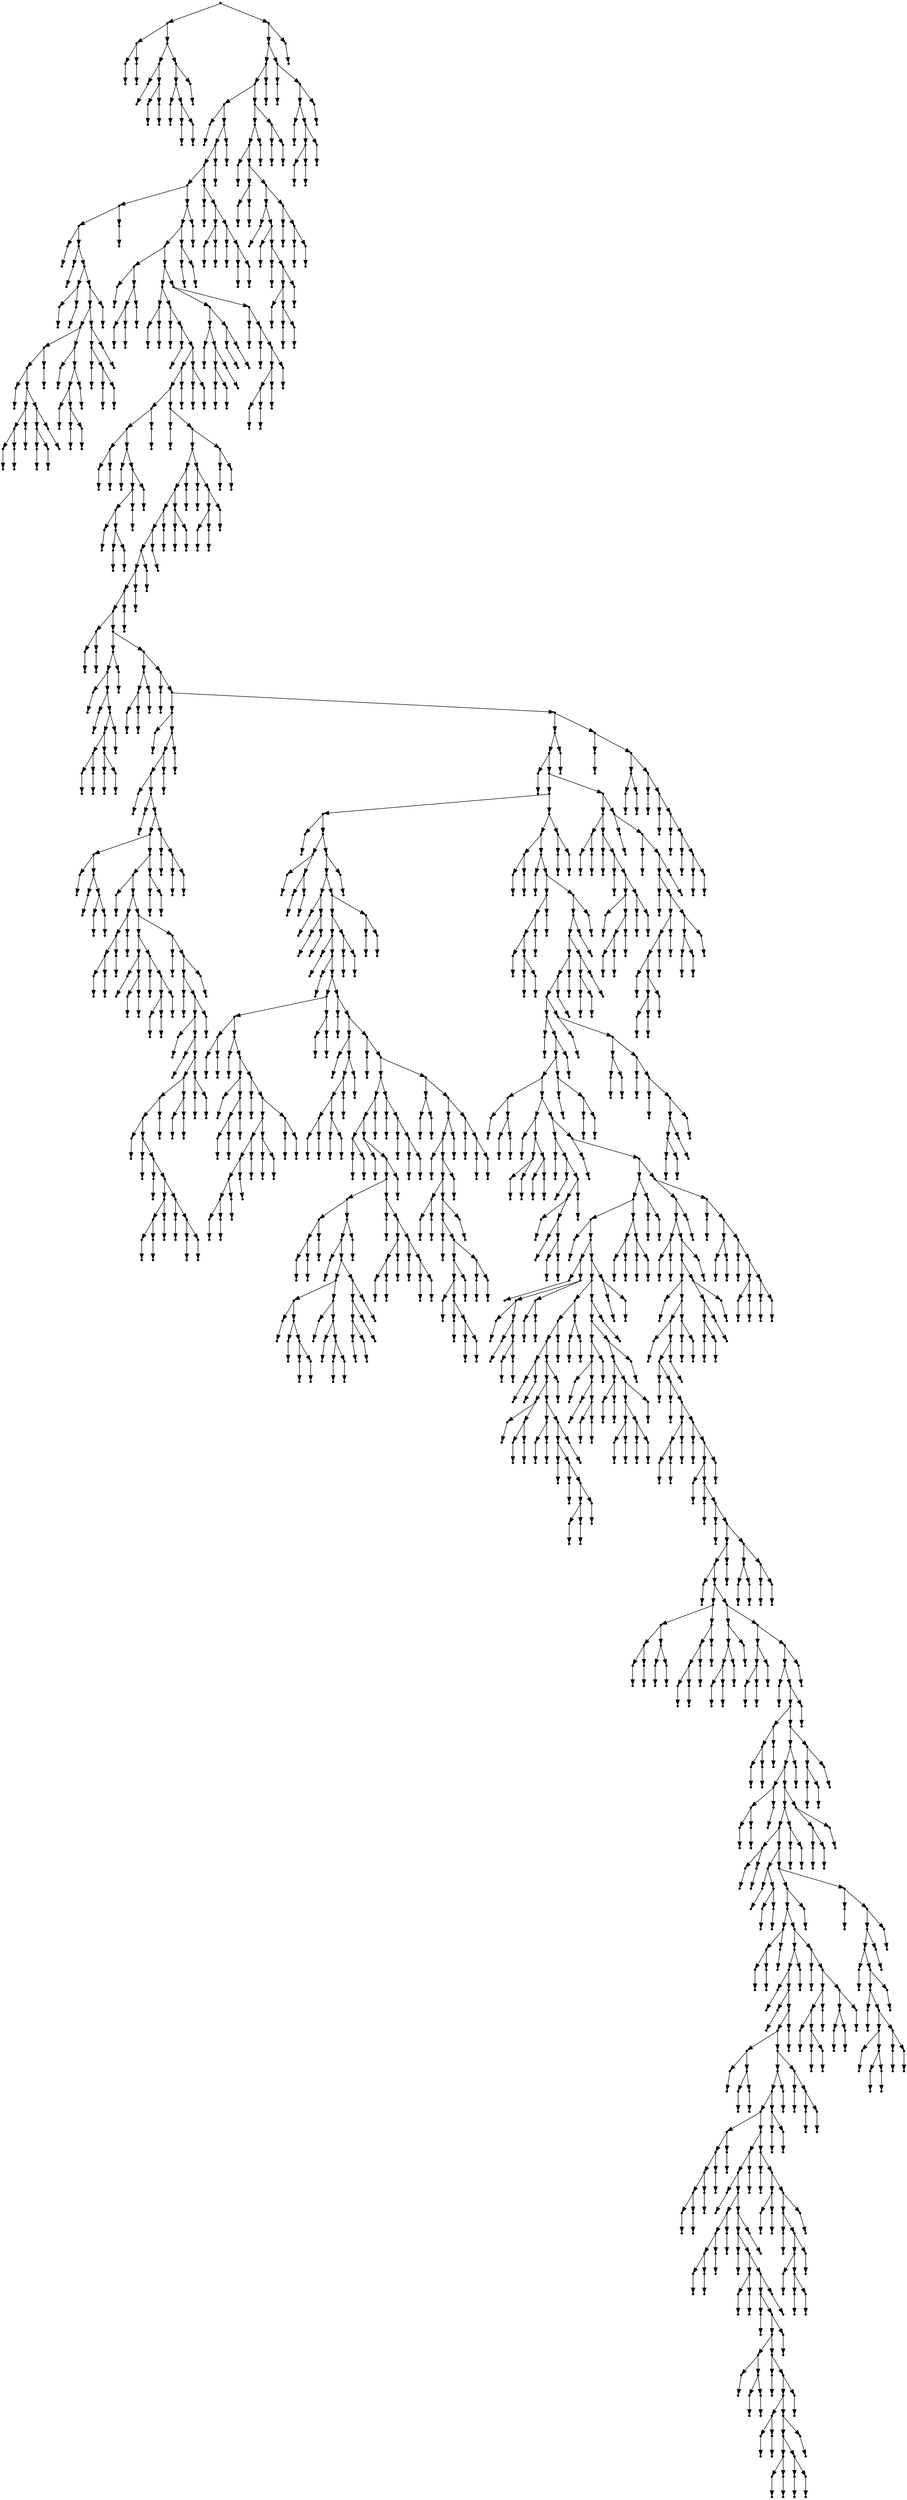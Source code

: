 digraph {
  1639 [shape=point];
  25 [shape=point];
  4 [shape=point];
  1 [shape=point];
  0 [shape=point];
  3 [shape=point];
  2 [shape=point];
  24 [shape=point];
  12 [shape=point];
  6 [shape=point];
  5 [shape=point];
  11 [shape=point];
  8 [shape=point];
  7 [shape=point];
  10 [shape=point];
  9 [shape=point];
  23 [shape=point];
  20 [shape=point];
  14 [shape=point];
  13 [shape=point];
  19 [shape=point];
  16 [shape=point];
  15 [shape=point];
  18 [shape=point];
  17 [shape=point];
  22 [shape=point];
  21 [shape=point];
  1638 [shape=point];
  1635 [shape=point];
  1617 [shape=point];
  1614 [shape=point];
  1566 [shape=point];
  27 [shape=point];
  26 [shape=point];
  1565 [shape=point];
  1562 [shape=point];
  1559 [shape=point];
  1541 [shape=point];
  95 [shape=point];
  92 [shape=point];
  29 [shape=point];
  28 [shape=point];
  91 [shape=point];
  31 [shape=point];
  30 [shape=point];
  90 [shape=point];
  36 [shape=point];
  33 [shape=point];
  32 [shape=point];
  35 [shape=point];
  34 [shape=point];
  89 [shape=point];
  86 [shape=point];
  74 [shape=point];
  59 [shape=point];
  56 [shape=point];
  38 [shape=point];
  37 [shape=point];
  55 [shape=point];
  46 [shape=point];
  43 [shape=point];
  40 [shape=point];
  39 [shape=point];
  42 [shape=point];
  41 [shape=point];
  45 [shape=point];
  44 [shape=point];
  54 [shape=point];
  51 [shape=point];
  48 [shape=point];
  47 [shape=point];
  50 [shape=point];
  49 [shape=point];
  53 [shape=point];
  52 [shape=point];
  58 [shape=point];
  57 [shape=point];
  73 [shape=point];
  61 [shape=point];
  60 [shape=point];
  72 [shape=point];
  69 [shape=point];
  63 [shape=point];
  62 [shape=point];
  68 [shape=point];
  65 [shape=point];
  64 [shape=point];
  67 [shape=point];
  66 [shape=point];
  71 [shape=point];
  70 [shape=point];
  85 [shape=point];
  82 [shape=point];
  76 [shape=point];
  75 [shape=point];
  81 [shape=point];
  78 [shape=point];
  77 [shape=point];
  80 [shape=point];
  79 [shape=point];
  84 [shape=point];
  83 [shape=point];
  88 [shape=point];
  87 [shape=point];
  94 [shape=point];
  93 [shape=point];
  1540 [shape=point];
  1537 [shape=point];
  1531 [shape=point];
  106 [shape=point];
  97 [shape=point];
  96 [shape=point];
  105 [shape=point];
  102 [shape=point];
  99 [shape=point];
  98 [shape=point];
  101 [shape=point];
  100 [shape=point];
  104 [shape=point];
  103 [shape=point];
  1530 [shape=point];
  1494 [shape=point];
  111 [shape=point];
  108 [shape=point];
  107 [shape=point];
  110 [shape=point];
  109 [shape=point];
  1493 [shape=point];
  113 [shape=point];
  112 [shape=point];
  1492 [shape=point];
  115 [shape=point];
  114 [shape=point];
  1491 [shape=point];
  1485 [shape=point];
  1482 [shape=point];
  141 [shape=point];
  138 [shape=point];
  120 [shape=point];
  117 [shape=point];
  116 [shape=point];
  119 [shape=point];
  118 [shape=point];
  137 [shape=point];
  122 [shape=point];
  121 [shape=point];
  136 [shape=point];
  133 [shape=point];
  130 [shape=point];
  124 [shape=point];
  123 [shape=point];
  129 [shape=point];
  126 [shape=point];
  125 [shape=point];
  128 [shape=point];
  127 [shape=point];
  132 [shape=point];
  131 [shape=point];
  135 [shape=point];
  134 [shape=point];
  140 [shape=point];
  139 [shape=point];
  1481 [shape=point];
  143 [shape=point];
  142 [shape=point];
  1480 [shape=point];
  1474 [shape=point];
  1462 [shape=point];
  1459 [shape=point];
  1453 [shape=point];
  1450 [shape=point];
  1447 [shape=point];
  1444 [shape=point];
  1441 [shape=point];
  1438 [shape=point];
  148 [shape=point];
  145 [shape=point];
  144 [shape=point];
  147 [shape=point];
  146 [shape=point];
  1437 [shape=point];
  171 [shape=point];
  168 [shape=point];
  150 [shape=point];
  149 [shape=point];
  167 [shape=point];
  152 [shape=point];
  151 [shape=point];
  166 [shape=point];
  163 [shape=point];
  157 [shape=point];
  154 [shape=point];
  153 [shape=point];
  156 [shape=point];
  155 [shape=point];
  162 [shape=point];
  159 [shape=point];
  158 [shape=point];
  161 [shape=point];
  160 [shape=point];
  165 [shape=point];
  164 [shape=point];
  170 [shape=point];
  169 [shape=point];
  1436 [shape=point];
  179 [shape=point];
  176 [shape=point];
  173 [shape=point];
  172 [shape=point];
  175 [shape=point];
  174 [shape=point];
  178 [shape=point];
  177 [shape=point];
  1435 [shape=point];
  181 [shape=point];
  180 [shape=point];
  1434 [shape=point];
  318 [shape=point];
  183 [shape=point];
  182 [shape=point];
  317 [shape=point];
  314 [shape=point];
  311 [shape=point];
  185 [shape=point];
  184 [shape=point];
  310 [shape=point];
  187 [shape=point];
  186 [shape=point];
  309 [shape=point];
  300 [shape=point];
  198 [shape=point];
  189 [shape=point];
  188 [shape=point];
  197 [shape=point];
  191 [shape=point];
  190 [shape=point];
  196 [shape=point];
  193 [shape=point];
  192 [shape=point];
  195 [shape=point];
  194 [shape=point];
  299 [shape=point];
  293 [shape=point];
  200 [shape=point];
  199 [shape=point];
  292 [shape=point];
  211 [shape=point];
  208 [shape=point];
  205 [shape=point];
  202 [shape=point];
  201 [shape=point];
  204 [shape=point];
  203 [shape=point];
  207 [shape=point];
  206 [shape=point];
  210 [shape=point];
  209 [shape=point];
  291 [shape=point];
  231 [shape=point];
  219 [shape=point];
  213 [shape=point];
  212 [shape=point];
  218 [shape=point];
  215 [shape=point];
  214 [shape=point];
  217 [shape=point];
  216 [shape=point];
  230 [shape=point];
  221 [shape=point];
  220 [shape=point];
  229 [shape=point];
  226 [shape=point];
  223 [shape=point];
  222 [shape=point];
  225 [shape=point];
  224 [shape=point];
  228 [shape=point];
  227 [shape=point];
  290 [shape=point];
  233 [shape=point];
  232 [shape=point];
  289 [shape=point];
  286 [shape=point];
  235 [shape=point];
  234 [shape=point];
  285 [shape=point];
  282 [shape=point];
  237 [shape=point];
  236 [shape=point];
  281 [shape=point];
  239 [shape=point];
  238 [shape=point];
  280 [shape=point];
  274 [shape=point];
  268 [shape=point];
  265 [shape=point];
  241 [shape=point];
  240 [shape=point];
  264 [shape=point];
  243 [shape=point];
  242 [shape=point];
  263 [shape=point];
  245 [shape=point];
  244 [shape=point];
  262 [shape=point];
  253 [shape=point];
  250 [shape=point];
  247 [shape=point];
  246 [shape=point];
  249 [shape=point];
  248 [shape=point];
  252 [shape=point];
  251 [shape=point];
  261 [shape=point];
  255 [shape=point];
  254 [shape=point];
  260 [shape=point];
  257 [shape=point];
  256 [shape=point];
  259 [shape=point];
  258 [shape=point];
  267 [shape=point];
  266 [shape=point];
  273 [shape=point];
  270 [shape=point];
  269 [shape=point];
  272 [shape=point];
  271 [shape=point];
  279 [shape=point];
  276 [shape=point];
  275 [shape=point];
  278 [shape=point];
  277 [shape=point];
  284 [shape=point];
  283 [shape=point];
  288 [shape=point];
  287 [shape=point];
  298 [shape=point];
  295 [shape=point];
  294 [shape=point];
  297 [shape=point];
  296 [shape=point];
  308 [shape=point];
  302 [shape=point];
  301 [shape=point];
  307 [shape=point];
  304 [shape=point];
  303 [shape=point];
  306 [shape=point];
  305 [shape=point];
  313 [shape=point];
  312 [shape=point];
  316 [shape=point];
  315 [shape=point];
  1433 [shape=point];
  1406 [shape=point];
  1403 [shape=point];
  320 [shape=point];
  319 [shape=point];
  1402 [shape=point];
  1333 [shape=point];
  601 [shape=point];
  322 [shape=point];
  321 [shape=point];
  600 [shape=point];
  330 [shape=point];
  324 [shape=point];
  323 [shape=point];
  329 [shape=point];
  326 [shape=point];
  325 [shape=point];
  328 [shape=point];
  327 [shape=point];
  599 [shape=point];
  596 [shape=point];
  338 [shape=point];
  332 [shape=point];
  331 [shape=point];
  337 [shape=point];
  334 [shape=point];
  333 [shape=point];
  336 [shape=point];
  335 [shape=point];
  595 [shape=point];
  589 [shape=point];
  583 [shape=point];
  340 [shape=point];
  339 [shape=point];
  582 [shape=point];
  342 [shape=point];
  341 [shape=point];
  581 [shape=point];
  398 [shape=point];
  392 [shape=point];
  347 [shape=point];
  344 [shape=point];
  343 [shape=point];
  346 [shape=point];
  345 [shape=point];
  391 [shape=point];
  349 [shape=point];
  348 [shape=point];
  390 [shape=point];
  360 [shape=point];
  351 [shape=point];
  350 [shape=point];
  359 [shape=point];
  356 [shape=point];
  353 [shape=point];
  352 [shape=point];
  355 [shape=point];
  354 [shape=point];
  358 [shape=point];
  357 [shape=point];
  389 [shape=point];
  362 [shape=point];
  361 [shape=point];
  388 [shape=point];
  382 [shape=point];
  376 [shape=point];
  373 [shape=point];
  370 [shape=point];
  367 [shape=point];
  364 [shape=point];
  363 [shape=point];
  366 [shape=point];
  365 [shape=point];
  369 [shape=point];
  368 [shape=point];
  372 [shape=point];
  371 [shape=point];
  375 [shape=point];
  374 [shape=point];
  381 [shape=point];
  378 [shape=point];
  377 [shape=point];
  380 [shape=point];
  379 [shape=point];
  387 [shape=point];
  384 [shape=point];
  383 [shape=point];
  386 [shape=point];
  385 [shape=point];
  397 [shape=point];
  394 [shape=point];
  393 [shape=point];
  396 [shape=point];
  395 [shape=point];
  580 [shape=point];
  400 [shape=point];
  399 [shape=point];
  579 [shape=point];
  420 [shape=point];
  402 [shape=point];
  401 [shape=point];
  419 [shape=point];
  416 [shape=point];
  413 [shape=point];
  407 [shape=point];
  404 [shape=point];
  403 [shape=point];
  406 [shape=point];
  405 [shape=point];
  412 [shape=point];
  409 [shape=point];
  408 [shape=point];
  411 [shape=point];
  410 [shape=point];
  415 [shape=point];
  414 [shape=point];
  418 [shape=point];
  417 [shape=point];
  578 [shape=point];
  422 [shape=point];
  421 [shape=point];
  577 [shape=point];
  520 [shape=point];
  508 [shape=point];
  505 [shape=point];
  427 [shape=point];
  424 [shape=point];
  423 [shape=point];
  426 [shape=point];
  425 [shape=point];
  504 [shape=point];
  429 [shape=point];
  428 [shape=point];
  503 [shape=point];
  500 [shape=point];
  479 [shape=point];
  437 [shape=point];
  434 [shape=point];
  431 [shape=point];
  430 [shape=point];
  433 [shape=point];
  432 [shape=point];
  436 [shape=point];
  435 [shape=point];
  478 [shape=point];
  475 [shape=point];
  439 [shape=point];
  438 [shape=point];
  474 [shape=point];
  462 [shape=point];
  450 [shape=point];
  441 [shape=point];
  440 [shape=point];
  449 [shape=point];
  443 [shape=point];
  442 [shape=point];
  448 [shape=point];
  445 [shape=point];
  444 [shape=point];
  447 [shape=point];
  446 [shape=point];
  461 [shape=point];
  452 [shape=point];
  451 [shape=point];
  460 [shape=point];
  454 [shape=point];
  453 [shape=point];
  459 [shape=point];
  456 [shape=point];
  455 [shape=point];
  458 [shape=point];
  457 [shape=point];
  473 [shape=point];
  470 [shape=point];
  467 [shape=point];
  464 [shape=point];
  463 [shape=point];
  466 [shape=point];
  465 [shape=point];
  469 [shape=point];
  468 [shape=point];
  472 [shape=point];
  471 [shape=point];
  477 [shape=point];
  476 [shape=point];
  499 [shape=point];
  481 [shape=point];
  480 [shape=point];
  498 [shape=point];
  489 [shape=point];
  486 [shape=point];
  483 [shape=point];
  482 [shape=point];
  485 [shape=point];
  484 [shape=point];
  488 [shape=point];
  487 [shape=point];
  497 [shape=point];
  491 [shape=point];
  490 [shape=point];
  496 [shape=point];
  493 [shape=point];
  492 [shape=point];
  495 [shape=point];
  494 [shape=point];
  502 [shape=point];
  501 [shape=point];
  507 [shape=point];
  506 [shape=point];
  519 [shape=point];
  510 [shape=point];
  509 [shape=point];
  518 [shape=point];
  512 [shape=point];
  511 [shape=point];
  517 [shape=point];
  514 [shape=point];
  513 [shape=point];
  516 [shape=point];
  515 [shape=point];
  576 [shape=point];
  525 [shape=point];
  522 [shape=point];
  521 [shape=point];
  524 [shape=point];
  523 [shape=point];
  575 [shape=point];
  566 [shape=point];
  563 [shape=point];
  527 [shape=point];
  526 [shape=point];
  562 [shape=point];
  559 [shape=point];
  532 [shape=point];
  529 [shape=point];
  528 [shape=point];
  531 [shape=point];
  530 [shape=point];
  558 [shape=point];
  555 [shape=point];
  534 [shape=point];
  533 [shape=point];
  554 [shape=point];
  548 [shape=point];
  545 [shape=point];
  536 [shape=point];
  535 [shape=point];
  544 [shape=point];
  538 [shape=point];
  537 [shape=point];
  543 [shape=point];
  540 [shape=point];
  539 [shape=point];
  542 [shape=point];
  541 [shape=point];
  547 [shape=point];
  546 [shape=point];
  553 [shape=point];
  550 [shape=point];
  549 [shape=point];
  552 [shape=point];
  551 [shape=point];
  557 [shape=point];
  556 [shape=point];
  561 [shape=point];
  560 [shape=point];
  565 [shape=point];
  564 [shape=point];
  574 [shape=point];
  568 [shape=point];
  567 [shape=point];
  573 [shape=point];
  570 [shape=point];
  569 [shape=point];
  572 [shape=point];
  571 [shape=point];
  588 [shape=point];
  585 [shape=point];
  584 [shape=point];
  587 [shape=point];
  586 [shape=point];
  594 [shape=point];
  591 [shape=point];
  590 [shape=point];
  593 [shape=point];
  592 [shape=point];
  598 [shape=point];
  597 [shape=point];
  1332 [shape=point];
  1326 [shape=point];
  606 [shape=point];
  603 [shape=point];
  602 [shape=point];
  605 [shape=point];
  604 [shape=point];
  1325 [shape=point];
  608 [shape=point];
  607 [shape=point];
  1324 [shape=point];
  622 [shape=point];
  619 [shape=point];
  616 [shape=point];
  610 [shape=point];
  609 [shape=point];
  615 [shape=point];
  612 [shape=point];
  611 [shape=point];
  614 [shape=point];
  613 [shape=point];
  618 [shape=point];
  617 [shape=point];
  621 [shape=point];
  620 [shape=point];
  1323 [shape=point];
  1320 [shape=point];
  1317 [shape=point];
  1308 [shape=point];
  1305 [shape=point];
  1302 [shape=point];
  1275 [shape=point];
  624 [shape=point];
  623 [shape=point];
  1274 [shape=point];
  1271 [shape=point];
  1262 [shape=point];
  632 [shape=point];
  626 [shape=point];
  625 [shape=point];
  631 [shape=point];
  628 [shape=point];
  627 [shape=point];
  630 [shape=point];
  629 [shape=point];
  1261 [shape=point];
  646 [shape=point];
  634 [shape=point];
  633 [shape=point];
  645 [shape=point];
  639 [shape=point];
  636 [shape=point];
  635 [shape=point];
  638 [shape=point];
  637 [shape=point];
  644 [shape=point];
  641 [shape=point];
  640 [shape=point];
  643 [shape=point];
  642 [shape=point];
  1260 [shape=point];
  666 [shape=point];
  648 [shape=point];
  647 [shape=point];
  665 [shape=point];
  650 [shape=point];
  649 [shape=point];
  664 [shape=point];
  661 [shape=point];
  652 [shape=point];
  651 [shape=point];
  660 [shape=point];
  654 [shape=point];
  653 [shape=point];
  659 [shape=point];
  656 [shape=point];
  655 [shape=point];
  658 [shape=point];
  657 [shape=point];
  663 [shape=point];
  662 [shape=point];
  1259 [shape=point];
  668 [shape=point];
  667 [shape=point];
  1258 [shape=point];
  808 [shape=point];
  802 [shape=point];
  790 [shape=point];
  670 [shape=point];
  669 [shape=point];
  789 [shape=point];
  690 [shape=point];
  672 [shape=point];
  671 [shape=point];
  689 [shape=point];
  683 [shape=point];
  674 [shape=point];
  673 [shape=point];
  682 [shape=point];
  676 [shape=point];
  675 [shape=point];
  681 [shape=point];
  678 [shape=point];
  677 [shape=point];
  680 [shape=point];
  679 [shape=point];
  688 [shape=point];
  685 [shape=point];
  684 [shape=point];
  687 [shape=point];
  686 [shape=point];
  788 [shape=point];
  782 [shape=point];
  740 [shape=point];
  734 [shape=point];
  731 [shape=point];
  695 [shape=point];
  692 [shape=point];
  691 [shape=point];
  694 [shape=point];
  693 [shape=point];
  730 [shape=point];
  727 [shape=point];
  703 [shape=point];
  697 [shape=point];
  696 [shape=point];
  702 [shape=point];
  699 [shape=point];
  698 [shape=point];
  701 [shape=point];
  700 [shape=point];
  726 [shape=point];
  708 [shape=point];
  705 [shape=point];
  704 [shape=point];
  707 [shape=point];
  706 [shape=point];
  725 [shape=point];
  722 [shape=point];
  710 [shape=point];
  709 [shape=point];
  721 [shape=point];
  712 [shape=point];
  711 [shape=point];
  720 [shape=point];
  717 [shape=point];
  714 [shape=point];
  713 [shape=point];
  716 [shape=point];
  715 [shape=point];
  719 [shape=point];
  718 [shape=point];
  724 [shape=point];
  723 [shape=point];
  729 [shape=point];
  728 [shape=point];
  733 [shape=point];
  732 [shape=point];
  739 [shape=point];
  736 [shape=point];
  735 [shape=point];
  738 [shape=point];
  737 [shape=point];
  781 [shape=point];
  778 [shape=point];
  754 [shape=point];
  751 [shape=point];
  742 [shape=point];
  741 [shape=point];
  750 [shape=point];
  744 [shape=point];
  743 [shape=point];
  749 [shape=point];
  746 [shape=point];
  745 [shape=point];
  748 [shape=point];
  747 [shape=point];
  753 [shape=point];
  752 [shape=point];
  777 [shape=point];
  774 [shape=point];
  759 [shape=point];
  756 [shape=point];
  755 [shape=point];
  758 [shape=point];
  757 [shape=point];
  773 [shape=point];
  770 [shape=point];
  764 [shape=point];
  761 [shape=point];
  760 [shape=point];
  763 [shape=point];
  762 [shape=point];
  769 [shape=point];
  766 [shape=point];
  765 [shape=point];
  768 [shape=point];
  767 [shape=point];
  772 [shape=point];
  771 [shape=point];
  776 [shape=point];
  775 [shape=point];
  780 [shape=point];
  779 [shape=point];
  787 [shape=point];
  784 [shape=point];
  783 [shape=point];
  786 [shape=point];
  785 [shape=point];
  801 [shape=point];
  795 [shape=point];
  792 [shape=point];
  791 [shape=point];
  794 [shape=point];
  793 [shape=point];
  800 [shape=point];
  797 [shape=point];
  796 [shape=point];
  799 [shape=point];
  798 [shape=point];
  807 [shape=point];
  804 [shape=point];
  803 [shape=point];
  806 [shape=point];
  805 [shape=point];
  1257 [shape=point];
  1233 [shape=point];
  1230 [shape=point];
  813 [shape=point];
  810 [shape=point];
  809 [shape=point];
  812 [shape=point];
  811 [shape=point];
  1229 [shape=point];
  1226 [shape=point];
  1214 [shape=point];
  815 [shape=point];
  814 [shape=point];
  1213 [shape=point];
  1207 [shape=point];
  817 [shape=point];
  816 [shape=point];
  1206 [shape=point];
  1203 [shape=point];
  819 [shape=point];
  818 [shape=point];
  1202 [shape=point];
  821 [shape=point];
  820 [shape=point];
  1201 [shape=point];
  829 [shape=point];
  826 [shape=point];
  823 [shape=point];
  822 [shape=point];
  825 [shape=point];
  824 [shape=point];
  828 [shape=point];
  827 [shape=point];
  1200 [shape=point];
  831 [shape=point];
  830 [shape=point];
  1199 [shape=point];
  1196 [shape=point];
  833 [shape=point];
  832 [shape=point];
  1195 [shape=point];
  835 [shape=point];
  834 [shape=point];
  1194 [shape=point];
  837 [shape=point];
  836 [shape=point];
  1193 [shape=point];
  1181 [shape=point];
  1178 [shape=point];
  839 [shape=point];
  838 [shape=point];
  1177 [shape=point];
  862 [shape=point];
  850 [shape=point];
  844 [shape=point];
  841 [shape=point];
  840 [shape=point];
  843 [shape=point];
  842 [shape=point];
  849 [shape=point];
  846 [shape=point];
  845 [shape=point];
  848 [shape=point];
  847 [shape=point];
  861 [shape=point];
  858 [shape=point];
  855 [shape=point];
  852 [shape=point];
  851 [shape=point];
  854 [shape=point];
  853 [shape=point];
  857 [shape=point];
  856 [shape=point];
  860 [shape=point];
  859 [shape=point];
  1176 [shape=point];
  873 [shape=point];
  870 [shape=point];
  867 [shape=point];
  864 [shape=point];
  863 [shape=point];
  866 [shape=point];
  865 [shape=point];
  869 [shape=point];
  868 [shape=point];
  872 [shape=point];
  871 [shape=point];
  1175 [shape=point];
  881 [shape=point];
  878 [shape=point];
  875 [shape=point];
  874 [shape=point];
  877 [shape=point];
  876 [shape=point];
  880 [shape=point];
  879 [shape=point];
  1174 [shape=point];
  1171 [shape=point];
  883 [shape=point];
  882 [shape=point];
  1170 [shape=point];
  1167 [shape=point];
  891 [shape=point];
  888 [shape=point];
  885 [shape=point];
  884 [shape=point];
  887 [shape=point];
  886 [shape=point];
  890 [shape=point];
  889 [shape=point];
  1166 [shape=point];
  1157 [shape=point];
  1154 [shape=point];
  899 [shape=point];
  896 [shape=point];
  893 [shape=point];
  892 [shape=point];
  895 [shape=point];
  894 [shape=point];
  898 [shape=point];
  897 [shape=point];
  1153 [shape=point];
  1144 [shape=point];
  1138 [shape=point];
  904 [shape=point];
  901 [shape=point];
  900 [shape=point];
  903 [shape=point];
  902 [shape=point];
  1137 [shape=point];
  912 [shape=point];
  906 [shape=point];
  905 [shape=point];
  911 [shape=point];
  908 [shape=point];
  907 [shape=point];
  910 [shape=point];
  909 [shape=point];
  1136 [shape=point];
  1103 [shape=point];
  1100 [shape=point];
  920 [shape=point];
  917 [shape=point];
  914 [shape=point];
  913 [shape=point];
  916 [shape=point];
  915 [shape=point];
  919 [shape=point];
  918 [shape=point];
  1099 [shape=point];
  1075 [shape=point];
  1072 [shape=point];
  922 [shape=point];
  921 [shape=point];
  1071 [shape=point];
  924 [shape=point];
  923 [shape=point];
  1070 [shape=point];
  1067 [shape=point];
  932 [shape=point];
  926 [shape=point];
  925 [shape=point];
  931 [shape=point];
  928 [shape=point];
  927 [shape=point];
  930 [shape=point];
  929 [shape=point];
  1066 [shape=point];
  1057 [shape=point];
  1054 [shape=point];
  1048 [shape=point];
  946 [shape=point];
  943 [shape=point];
  940 [shape=point];
  937 [shape=point];
  934 [shape=point];
  933 [shape=point];
  936 [shape=point];
  935 [shape=point];
  939 [shape=point];
  938 [shape=point];
  942 [shape=point];
  941 [shape=point];
  945 [shape=point];
  944 [shape=point];
  1047 [shape=point];
  1020 [shape=point];
  1017 [shape=point];
  948 [shape=point];
  947 [shape=point];
  1016 [shape=point];
  959 [shape=point];
  956 [shape=point];
  953 [shape=point];
  950 [shape=point];
  949 [shape=point];
  952 [shape=point];
  951 [shape=point];
  955 [shape=point];
  954 [shape=point];
  958 [shape=point];
  957 [shape=point];
  1015 [shape=point];
  1012 [shape=point];
  961 [shape=point];
  960 [shape=point];
  1011 [shape=point];
  966 [shape=point];
  963 [shape=point];
  962 [shape=point];
  965 [shape=point];
  964 [shape=point];
  1010 [shape=point];
  1007 [shape=point];
  968 [shape=point];
  967 [shape=point];
  1006 [shape=point];
  1003 [shape=point];
  976 [shape=point];
  970 [shape=point];
  969 [shape=point];
  975 [shape=point];
  972 [shape=point];
  971 [shape=point];
  974 [shape=point];
  973 [shape=point];
  1002 [shape=point];
  978 [shape=point];
  977 [shape=point];
  1001 [shape=point];
  998 [shape=point];
  983 [shape=point];
  980 [shape=point];
  979 [shape=point];
  982 [shape=point];
  981 [shape=point];
  997 [shape=point];
  994 [shape=point];
  988 [shape=point];
  985 [shape=point];
  984 [shape=point];
  987 [shape=point];
  986 [shape=point];
  993 [shape=point];
  990 [shape=point];
  989 [shape=point];
  992 [shape=point];
  991 [shape=point];
  996 [shape=point];
  995 [shape=point];
  1000 [shape=point];
  999 [shape=point];
  1005 [shape=point];
  1004 [shape=point];
  1009 [shape=point];
  1008 [shape=point];
  1014 [shape=point];
  1013 [shape=point];
  1019 [shape=point];
  1018 [shape=point];
  1046 [shape=point];
  1022 [shape=point];
  1021 [shape=point];
  1045 [shape=point];
  1027 [shape=point];
  1024 [shape=point];
  1023 [shape=point];
  1026 [shape=point];
  1025 [shape=point];
  1044 [shape=point];
  1041 [shape=point];
  1029 [shape=point];
  1028 [shape=point];
  1040 [shape=point];
  1037 [shape=point];
  1031 [shape=point];
  1030 [shape=point];
  1036 [shape=point];
  1033 [shape=point];
  1032 [shape=point];
  1035 [shape=point];
  1034 [shape=point];
  1039 [shape=point];
  1038 [shape=point];
  1043 [shape=point];
  1042 [shape=point];
  1053 [shape=point];
  1050 [shape=point];
  1049 [shape=point];
  1052 [shape=point];
  1051 [shape=point];
  1056 [shape=point];
  1055 [shape=point];
  1065 [shape=point];
  1059 [shape=point];
  1058 [shape=point];
  1064 [shape=point];
  1061 [shape=point];
  1060 [shape=point];
  1063 [shape=point];
  1062 [shape=point];
  1069 [shape=point];
  1068 [shape=point];
  1074 [shape=point];
  1073 [shape=point];
  1098 [shape=point];
  1077 [shape=point];
  1076 [shape=point];
  1097 [shape=point];
  1088 [shape=point];
  1085 [shape=point];
  1079 [shape=point];
  1078 [shape=point];
  1084 [shape=point];
  1081 [shape=point];
  1080 [shape=point];
  1083 [shape=point];
  1082 [shape=point];
  1087 [shape=point];
  1086 [shape=point];
  1096 [shape=point];
  1093 [shape=point];
  1090 [shape=point];
  1089 [shape=point];
  1092 [shape=point];
  1091 [shape=point];
  1095 [shape=point];
  1094 [shape=point];
  1102 [shape=point];
  1101 [shape=point];
  1135 [shape=point];
  1105 [shape=point];
  1104 [shape=point];
  1134 [shape=point];
  1131 [shape=point];
  1128 [shape=point];
  1107 [shape=point];
  1106 [shape=point];
  1127 [shape=point];
  1124 [shape=point];
  1109 [shape=point];
  1108 [shape=point];
  1123 [shape=point];
  1117 [shape=point];
  1111 [shape=point];
  1110 [shape=point];
  1116 [shape=point];
  1113 [shape=point];
  1112 [shape=point];
  1115 [shape=point];
  1114 [shape=point];
  1122 [shape=point];
  1119 [shape=point];
  1118 [shape=point];
  1121 [shape=point];
  1120 [shape=point];
  1126 [shape=point];
  1125 [shape=point];
  1130 [shape=point];
  1129 [shape=point];
  1133 [shape=point];
  1132 [shape=point];
  1143 [shape=point];
  1140 [shape=point];
  1139 [shape=point];
  1142 [shape=point];
  1141 [shape=point];
  1152 [shape=point];
  1149 [shape=point];
  1146 [shape=point];
  1145 [shape=point];
  1148 [shape=point];
  1147 [shape=point];
  1151 [shape=point];
  1150 [shape=point];
  1156 [shape=point];
  1155 [shape=point];
  1165 [shape=point];
  1162 [shape=point];
  1159 [shape=point];
  1158 [shape=point];
  1161 [shape=point];
  1160 [shape=point];
  1164 [shape=point];
  1163 [shape=point];
  1169 [shape=point];
  1168 [shape=point];
  1173 [shape=point];
  1172 [shape=point];
  1180 [shape=point];
  1179 [shape=point];
  1192 [shape=point];
  1186 [shape=point];
  1183 [shape=point];
  1182 [shape=point];
  1185 [shape=point];
  1184 [shape=point];
  1191 [shape=point];
  1188 [shape=point];
  1187 [shape=point];
  1190 [shape=point];
  1189 [shape=point];
  1198 [shape=point];
  1197 [shape=point];
  1205 [shape=point];
  1204 [shape=point];
  1212 [shape=point];
  1209 [shape=point];
  1208 [shape=point];
  1211 [shape=point];
  1210 [shape=point];
  1225 [shape=point];
  1222 [shape=point];
  1219 [shape=point];
  1216 [shape=point];
  1215 [shape=point];
  1218 [shape=point];
  1217 [shape=point];
  1221 [shape=point];
  1220 [shape=point];
  1224 [shape=point];
  1223 [shape=point];
  1228 [shape=point];
  1227 [shape=point];
  1232 [shape=point];
  1231 [shape=point];
  1256 [shape=point];
  1235 [shape=point];
  1234 [shape=point];
  1255 [shape=point];
  1240 [shape=point];
  1237 [shape=point];
  1236 [shape=point];
  1239 [shape=point];
  1238 [shape=point];
  1254 [shape=point];
  1242 [shape=point];
  1241 [shape=point];
  1253 [shape=point];
  1247 [shape=point];
  1244 [shape=point];
  1243 [shape=point];
  1246 [shape=point];
  1245 [shape=point];
  1252 [shape=point];
  1249 [shape=point];
  1248 [shape=point];
  1251 [shape=point];
  1250 [shape=point];
  1270 [shape=point];
  1264 [shape=point];
  1263 [shape=point];
  1269 [shape=point];
  1266 [shape=point];
  1265 [shape=point];
  1268 [shape=point];
  1267 [shape=point];
  1273 [shape=point];
  1272 [shape=point];
  1301 [shape=point];
  1277 [shape=point];
  1276 [shape=point];
  1300 [shape=point];
  1282 [shape=point];
  1279 [shape=point];
  1278 [shape=point];
  1281 [shape=point];
  1280 [shape=point];
  1299 [shape=point];
  1284 [shape=point];
  1283 [shape=point];
  1298 [shape=point];
  1286 [shape=point];
  1285 [shape=point];
  1297 [shape=point];
  1294 [shape=point];
  1291 [shape=point];
  1288 [shape=point];
  1287 [shape=point];
  1290 [shape=point];
  1289 [shape=point];
  1293 [shape=point];
  1292 [shape=point];
  1296 [shape=point];
  1295 [shape=point];
  1304 [shape=point];
  1303 [shape=point];
  1307 [shape=point];
  1306 [shape=point];
  1316 [shape=point];
  1313 [shape=point];
  1310 [shape=point];
  1309 [shape=point];
  1312 [shape=point];
  1311 [shape=point];
  1315 [shape=point];
  1314 [shape=point];
  1319 [shape=point];
  1318 [shape=point];
  1322 [shape=point];
  1321 [shape=point];
  1331 [shape=point];
  1328 [shape=point];
  1327 [shape=point];
  1330 [shape=point];
  1329 [shape=point];
  1401 [shape=point];
  1362 [shape=point];
  1338 [shape=point];
  1335 [shape=point];
  1334 [shape=point];
  1337 [shape=point];
  1336 [shape=point];
  1361 [shape=point];
  1340 [shape=point];
  1339 [shape=point];
  1360 [shape=point];
  1342 [shape=point];
  1341 [shape=point];
  1359 [shape=point];
  1353 [shape=point];
  1344 [shape=point];
  1343 [shape=point];
  1352 [shape=point];
  1349 [shape=point];
  1346 [shape=point];
  1345 [shape=point];
  1348 [shape=point];
  1347 [shape=point];
  1351 [shape=point];
  1350 [shape=point];
  1358 [shape=point];
  1355 [shape=point];
  1354 [shape=point];
  1357 [shape=point];
  1356 [shape=point];
  1400 [shape=point];
  1364 [shape=point];
  1363 [shape=point];
  1399 [shape=point];
  1366 [shape=point];
  1365 [shape=point];
  1398 [shape=point];
  1395 [shape=point];
  1368 [shape=point];
  1367 [shape=point];
  1394 [shape=point];
  1385 [shape=point];
  1382 [shape=point];
  1379 [shape=point];
  1370 [shape=point];
  1369 [shape=point];
  1378 [shape=point];
  1375 [shape=point];
  1372 [shape=point];
  1371 [shape=point];
  1374 [shape=point];
  1373 [shape=point];
  1377 [shape=point];
  1376 [shape=point];
  1381 [shape=point];
  1380 [shape=point];
  1384 [shape=point];
  1383 [shape=point];
  1393 [shape=point];
  1390 [shape=point];
  1387 [shape=point];
  1386 [shape=point];
  1389 [shape=point];
  1388 [shape=point];
  1392 [shape=point];
  1391 [shape=point];
  1397 [shape=point];
  1396 [shape=point];
  1405 [shape=point];
  1404 [shape=point];
  1432 [shape=point];
  1408 [shape=point];
  1407 [shape=point];
  1431 [shape=point];
  1413 [shape=point];
  1410 [shape=point];
  1409 [shape=point];
  1412 [shape=point];
  1411 [shape=point];
  1430 [shape=point];
  1415 [shape=point];
  1414 [shape=point];
  1429 [shape=point];
  1417 [shape=point];
  1416 [shape=point];
  1428 [shape=point];
  1419 [shape=point];
  1418 [shape=point];
  1427 [shape=point];
  1421 [shape=point];
  1420 [shape=point];
  1426 [shape=point];
  1423 [shape=point];
  1422 [shape=point];
  1425 [shape=point];
  1424 [shape=point];
  1440 [shape=point];
  1439 [shape=point];
  1443 [shape=point];
  1442 [shape=point];
  1446 [shape=point];
  1445 [shape=point];
  1449 [shape=point];
  1448 [shape=point];
  1452 [shape=point];
  1451 [shape=point];
  1458 [shape=point];
  1455 [shape=point];
  1454 [shape=point];
  1457 [shape=point];
  1456 [shape=point];
  1461 [shape=point];
  1460 [shape=point];
  1473 [shape=point];
  1464 [shape=point];
  1463 [shape=point];
  1472 [shape=point];
  1469 [shape=point];
  1466 [shape=point];
  1465 [shape=point];
  1468 [shape=point];
  1467 [shape=point];
  1471 [shape=point];
  1470 [shape=point];
  1479 [shape=point];
  1476 [shape=point];
  1475 [shape=point];
  1478 [shape=point];
  1477 [shape=point];
  1484 [shape=point];
  1483 [shape=point];
  1490 [shape=point];
  1487 [shape=point];
  1486 [shape=point];
  1489 [shape=point];
  1488 [shape=point];
  1529 [shape=point];
  1511 [shape=point];
  1505 [shape=point];
  1496 [shape=point];
  1495 [shape=point];
  1504 [shape=point];
  1501 [shape=point];
  1498 [shape=point];
  1497 [shape=point];
  1500 [shape=point];
  1499 [shape=point];
  1503 [shape=point];
  1502 [shape=point];
  1510 [shape=point];
  1507 [shape=point];
  1506 [shape=point];
  1509 [shape=point];
  1508 [shape=point];
  1528 [shape=point];
  1513 [shape=point];
  1512 [shape=point];
  1527 [shape=point];
  1515 [shape=point];
  1514 [shape=point];
  1526 [shape=point];
  1523 [shape=point];
  1520 [shape=point];
  1517 [shape=point];
  1516 [shape=point];
  1519 [shape=point];
  1518 [shape=point];
  1522 [shape=point];
  1521 [shape=point];
  1525 [shape=point];
  1524 [shape=point];
  1536 [shape=point];
  1533 [shape=point];
  1532 [shape=point];
  1535 [shape=point];
  1534 [shape=point];
  1539 [shape=point];
  1538 [shape=point];
  1558 [shape=point];
  1543 [shape=point];
  1542 [shape=point];
  1557 [shape=point];
  1548 [shape=point];
  1545 [shape=point];
  1544 [shape=point];
  1547 [shape=point];
  1546 [shape=point];
  1556 [shape=point];
  1550 [shape=point];
  1549 [shape=point];
  1555 [shape=point];
  1552 [shape=point];
  1551 [shape=point];
  1554 [shape=point];
  1553 [shape=point];
  1561 [shape=point];
  1560 [shape=point];
  1564 [shape=point];
  1563 [shape=point];
  1613 [shape=point];
  1607 [shape=point];
  1604 [shape=point];
  1568 [shape=point];
  1567 [shape=point];
  1603 [shape=point];
  1573 [shape=point];
  1570 [shape=point];
  1569 [shape=point];
  1572 [shape=point];
  1571 [shape=point];
  1602 [shape=point];
  1593 [shape=point];
  1575 [shape=point];
  1574 [shape=point];
  1592 [shape=point];
  1577 [shape=point];
  1576 [shape=point];
  1591 [shape=point];
  1579 [shape=point];
  1578 [shape=point];
  1590 [shape=point];
  1587 [shape=point];
  1581 [shape=point];
  1580 [shape=point];
  1586 [shape=point];
  1583 [shape=point];
  1582 [shape=point];
  1585 [shape=point];
  1584 [shape=point];
  1589 [shape=point];
  1588 [shape=point];
  1601 [shape=point];
  1595 [shape=point];
  1594 [shape=point];
  1600 [shape=point];
  1597 [shape=point];
  1596 [shape=point];
  1599 [shape=point];
  1598 [shape=point];
  1606 [shape=point];
  1605 [shape=point];
  1612 [shape=point];
  1609 [shape=point];
  1608 [shape=point];
  1611 [shape=point];
  1610 [shape=point];
  1616 [shape=point];
  1615 [shape=point];
  1634 [shape=point];
  1619 [shape=point];
  1618 [shape=point];
  1633 [shape=point];
  1630 [shape=point];
  1621 [shape=point];
  1620 [shape=point];
  1629 [shape=point];
  1626 [shape=point];
  1623 [shape=point];
  1622 [shape=point];
  1625 [shape=point];
  1624 [shape=point];
  1628 [shape=point];
  1627 [shape=point];
  1632 [shape=point];
  1631 [shape=point];
  1637 [shape=point];
  1636 [shape=point];
1639 -> 25;
25 -> 4;
4 -> 1;
1 -> 0;
4 -> 3;
3 -> 2;
25 -> 24;
24 -> 12;
12 -> 6;
6 -> 5;
12 -> 11;
11 -> 8;
8 -> 7;
11 -> 10;
10 -> 9;
24 -> 23;
23 -> 20;
20 -> 14;
14 -> 13;
20 -> 19;
19 -> 16;
16 -> 15;
19 -> 18;
18 -> 17;
23 -> 22;
22 -> 21;
1639 -> 1638;
1638 -> 1635;
1635 -> 1617;
1617 -> 1614;
1614 -> 1566;
1566 -> 27;
27 -> 26;
1566 -> 1565;
1565 -> 1562;
1562 -> 1559;
1559 -> 1541;
1541 -> 95;
95 -> 92;
92 -> 29;
29 -> 28;
92 -> 91;
91 -> 31;
31 -> 30;
91 -> 90;
90 -> 36;
36 -> 33;
33 -> 32;
36 -> 35;
35 -> 34;
90 -> 89;
89 -> 86;
86 -> 74;
74 -> 59;
59 -> 56;
56 -> 38;
38 -> 37;
56 -> 55;
55 -> 46;
46 -> 43;
43 -> 40;
40 -> 39;
43 -> 42;
42 -> 41;
46 -> 45;
45 -> 44;
55 -> 54;
54 -> 51;
51 -> 48;
48 -> 47;
51 -> 50;
50 -> 49;
54 -> 53;
53 -> 52;
59 -> 58;
58 -> 57;
74 -> 73;
73 -> 61;
61 -> 60;
73 -> 72;
72 -> 69;
69 -> 63;
63 -> 62;
69 -> 68;
68 -> 65;
65 -> 64;
68 -> 67;
67 -> 66;
72 -> 71;
71 -> 70;
86 -> 85;
85 -> 82;
82 -> 76;
76 -> 75;
82 -> 81;
81 -> 78;
78 -> 77;
81 -> 80;
80 -> 79;
85 -> 84;
84 -> 83;
89 -> 88;
88 -> 87;
95 -> 94;
94 -> 93;
1541 -> 1540;
1540 -> 1537;
1537 -> 1531;
1531 -> 106;
106 -> 97;
97 -> 96;
106 -> 105;
105 -> 102;
102 -> 99;
99 -> 98;
102 -> 101;
101 -> 100;
105 -> 104;
104 -> 103;
1531 -> 1530;
1530 -> 1494;
1494 -> 111;
111 -> 108;
108 -> 107;
111 -> 110;
110 -> 109;
1494 -> 1493;
1493 -> 113;
113 -> 112;
1493 -> 1492;
1492 -> 115;
115 -> 114;
1492 -> 1491;
1491 -> 1485;
1485 -> 1482;
1482 -> 141;
141 -> 138;
138 -> 120;
120 -> 117;
117 -> 116;
120 -> 119;
119 -> 118;
138 -> 137;
137 -> 122;
122 -> 121;
137 -> 136;
136 -> 133;
133 -> 130;
130 -> 124;
124 -> 123;
130 -> 129;
129 -> 126;
126 -> 125;
129 -> 128;
128 -> 127;
133 -> 132;
132 -> 131;
136 -> 135;
135 -> 134;
141 -> 140;
140 -> 139;
1482 -> 1481;
1481 -> 143;
143 -> 142;
1481 -> 1480;
1480 -> 1474;
1474 -> 1462;
1462 -> 1459;
1459 -> 1453;
1453 -> 1450;
1450 -> 1447;
1447 -> 1444;
1444 -> 1441;
1441 -> 1438;
1438 -> 148;
148 -> 145;
145 -> 144;
148 -> 147;
147 -> 146;
1438 -> 1437;
1437 -> 171;
171 -> 168;
168 -> 150;
150 -> 149;
168 -> 167;
167 -> 152;
152 -> 151;
167 -> 166;
166 -> 163;
163 -> 157;
157 -> 154;
154 -> 153;
157 -> 156;
156 -> 155;
163 -> 162;
162 -> 159;
159 -> 158;
162 -> 161;
161 -> 160;
166 -> 165;
165 -> 164;
171 -> 170;
170 -> 169;
1437 -> 1436;
1436 -> 179;
179 -> 176;
176 -> 173;
173 -> 172;
176 -> 175;
175 -> 174;
179 -> 178;
178 -> 177;
1436 -> 1435;
1435 -> 181;
181 -> 180;
1435 -> 1434;
1434 -> 318;
318 -> 183;
183 -> 182;
318 -> 317;
317 -> 314;
314 -> 311;
311 -> 185;
185 -> 184;
311 -> 310;
310 -> 187;
187 -> 186;
310 -> 309;
309 -> 300;
300 -> 198;
198 -> 189;
189 -> 188;
198 -> 197;
197 -> 191;
191 -> 190;
197 -> 196;
196 -> 193;
193 -> 192;
196 -> 195;
195 -> 194;
300 -> 299;
299 -> 293;
293 -> 200;
200 -> 199;
293 -> 292;
292 -> 211;
211 -> 208;
208 -> 205;
205 -> 202;
202 -> 201;
205 -> 204;
204 -> 203;
208 -> 207;
207 -> 206;
211 -> 210;
210 -> 209;
292 -> 291;
291 -> 231;
231 -> 219;
219 -> 213;
213 -> 212;
219 -> 218;
218 -> 215;
215 -> 214;
218 -> 217;
217 -> 216;
231 -> 230;
230 -> 221;
221 -> 220;
230 -> 229;
229 -> 226;
226 -> 223;
223 -> 222;
226 -> 225;
225 -> 224;
229 -> 228;
228 -> 227;
291 -> 290;
290 -> 233;
233 -> 232;
290 -> 289;
289 -> 286;
286 -> 235;
235 -> 234;
286 -> 285;
285 -> 282;
282 -> 237;
237 -> 236;
282 -> 281;
281 -> 239;
239 -> 238;
281 -> 280;
280 -> 274;
274 -> 268;
268 -> 265;
265 -> 241;
241 -> 240;
265 -> 264;
264 -> 243;
243 -> 242;
264 -> 263;
263 -> 245;
245 -> 244;
263 -> 262;
262 -> 253;
253 -> 250;
250 -> 247;
247 -> 246;
250 -> 249;
249 -> 248;
253 -> 252;
252 -> 251;
262 -> 261;
261 -> 255;
255 -> 254;
261 -> 260;
260 -> 257;
257 -> 256;
260 -> 259;
259 -> 258;
268 -> 267;
267 -> 266;
274 -> 273;
273 -> 270;
270 -> 269;
273 -> 272;
272 -> 271;
280 -> 279;
279 -> 276;
276 -> 275;
279 -> 278;
278 -> 277;
285 -> 284;
284 -> 283;
289 -> 288;
288 -> 287;
299 -> 298;
298 -> 295;
295 -> 294;
298 -> 297;
297 -> 296;
309 -> 308;
308 -> 302;
302 -> 301;
308 -> 307;
307 -> 304;
304 -> 303;
307 -> 306;
306 -> 305;
314 -> 313;
313 -> 312;
317 -> 316;
316 -> 315;
1434 -> 1433;
1433 -> 1406;
1406 -> 1403;
1403 -> 320;
320 -> 319;
1403 -> 1402;
1402 -> 1333;
1333 -> 601;
601 -> 322;
322 -> 321;
601 -> 600;
600 -> 330;
330 -> 324;
324 -> 323;
330 -> 329;
329 -> 326;
326 -> 325;
329 -> 328;
328 -> 327;
600 -> 599;
599 -> 596;
596 -> 338;
338 -> 332;
332 -> 331;
338 -> 337;
337 -> 334;
334 -> 333;
337 -> 336;
336 -> 335;
596 -> 595;
595 -> 589;
589 -> 583;
583 -> 340;
340 -> 339;
583 -> 582;
582 -> 342;
342 -> 341;
582 -> 581;
581 -> 398;
398 -> 392;
392 -> 347;
347 -> 344;
344 -> 343;
347 -> 346;
346 -> 345;
392 -> 391;
391 -> 349;
349 -> 348;
391 -> 390;
390 -> 360;
360 -> 351;
351 -> 350;
360 -> 359;
359 -> 356;
356 -> 353;
353 -> 352;
356 -> 355;
355 -> 354;
359 -> 358;
358 -> 357;
390 -> 389;
389 -> 362;
362 -> 361;
389 -> 388;
388 -> 382;
382 -> 376;
376 -> 373;
373 -> 370;
370 -> 367;
367 -> 364;
364 -> 363;
367 -> 366;
366 -> 365;
370 -> 369;
369 -> 368;
373 -> 372;
372 -> 371;
376 -> 375;
375 -> 374;
382 -> 381;
381 -> 378;
378 -> 377;
381 -> 380;
380 -> 379;
388 -> 387;
387 -> 384;
384 -> 383;
387 -> 386;
386 -> 385;
398 -> 397;
397 -> 394;
394 -> 393;
397 -> 396;
396 -> 395;
581 -> 580;
580 -> 400;
400 -> 399;
580 -> 579;
579 -> 420;
420 -> 402;
402 -> 401;
420 -> 419;
419 -> 416;
416 -> 413;
413 -> 407;
407 -> 404;
404 -> 403;
407 -> 406;
406 -> 405;
413 -> 412;
412 -> 409;
409 -> 408;
412 -> 411;
411 -> 410;
416 -> 415;
415 -> 414;
419 -> 418;
418 -> 417;
579 -> 578;
578 -> 422;
422 -> 421;
578 -> 577;
577 -> 520;
520 -> 508;
508 -> 505;
505 -> 427;
427 -> 424;
424 -> 423;
427 -> 426;
426 -> 425;
505 -> 504;
504 -> 429;
429 -> 428;
504 -> 503;
503 -> 500;
500 -> 479;
479 -> 437;
437 -> 434;
434 -> 431;
431 -> 430;
434 -> 433;
433 -> 432;
437 -> 436;
436 -> 435;
479 -> 478;
478 -> 475;
475 -> 439;
439 -> 438;
475 -> 474;
474 -> 462;
462 -> 450;
450 -> 441;
441 -> 440;
450 -> 449;
449 -> 443;
443 -> 442;
449 -> 448;
448 -> 445;
445 -> 444;
448 -> 447;
447 -> 446;
462 -> 461;
461 -> 452;
452 -> 451;
461 -> 460;
460 -> 454;
454 -> 453;
460 -> 459;
459 -> 456;
456 -> 455;
459 -> 458;
458 -> 457;
474 -> 473;
473 -> 470;
470 -> 467;
467 -> 464;
464 -> 463;
467 -> 466;
466 -> 465;
470 -> 469;
469 -> 468;
473 -> 472;
472 -> 471;
478 -> 477;
477 -> 476;
500 -> 499;
499 -> 481;
481 -> 480;
499 -> 498;
498 -> 489;
489 -> 486;
486 -> 483;
483 -> 482;
486 -> 485;
485 -> 484;
489 -> 488;
488 -> 487;
498 -> 497;
497 -> 491;
491 -> 490;
497 -> 496;
496 -> 493;
493 -> 492;
496 -> 495;
495 -> 494;
503 -> 502;
502 -> 501;
508 -> 507;
507 -> 506;
520 -> 519;
519 -> 510;
510 -> 509;
519 -> 518;
518 -> 512;
512 -> 511;
518 -> 517;
517 -> 514;
514 -> 513;
517 -> 516;
516 -> 515;
577 -> 576;
576 -> 525;
525 -> 522;
522 -> 521;
525 -> 524;
524 -> 523;
576 -> 575;
575 -> 566;
566 -> 563;
563 -> 527;
527 -> 526;
563 -> 562;
562 -> 559;
559 -> 532;
532 -> 529;
529 -> 528;
532 -> 531;
531 -> 530;
559 -> 558;
558 -> 555;
555 -> 534;
534 -> 533;
555 -> 554;
554 -> 548;
548 -> 545;
545 -> 536;
536 -> 535;
545 -> 544;
544 -> 538;
538 -> 537;
544 -> 543;
543 -> 540;
540 -> 539;
543 -> 542;
542 -> 541;
548 -> 547;
547 -> 546;
554 -> 553;
553 -> 550;
550 -> 549;
553 -> 552;
552 -> 551;
558 -> 557;
557 -> 556;
562 -> 561;
561 -> 560;
566 -> 565;
565 -> 564;
575 -> 574;
574 -> 568;
568 -> 567;
574 -> 573;
573 -> 570;
570 -> 569;
573 -> 572;
572 -> 571;
589 -> 588;
588 -> 585;
585 -> 584;
588 -> 587;
587 -> 586;
595 -> 594;
594 -> 591;
591 -> 590;
594 -> 593;
593 -> 592;
599 -> 598;
598 -> 597;
1333 -> 1332;
1332 -> 1326;
1326 -> 606;
606 -> 603;
603 -> 602;
606 -> 605;
605 -> 604;
1326 -> 1325;
1325 -> 608;
608 -> 607;
1325 -> 1324;
1324 -> 622;
622 -> 619;
619 -> 616;
616 -> 610;
610 -> 609;
616 -> 615;
615 -> 612;
612 -> 611;
615 -> 614;
614 -> 613;
619 -> 618;
618 -> 617;
622 -> 621;
621 -> 620;
1324 -> 1323;
1323 -> 1320;
1320 -> 1317;
1317 -> 1308;
1308 -> 1305;
1305 -> 1302;
1302 -> 1275;
1275 -> 624;
624 -> 623;
1275 -> 1274;
1274 -> 1271;
1271 -> 1262;
1262 -> 632;
632 -> 626;
626 -> 625;
632 -> 631;
631 -> 628;
628 -> 627;
631 -> 630;
630 -> 629;
1262 -> 1261;
1261 -> 646;
646 -> 634;
634 -> 633;
646 -> 645;
645 -> 639;
639 -> 636;
636 -> 635;
639 -> 638;
638 -> 637;
645 -> 644;
644 -> 641;
641 -> 640;
644 -> 643;
643 -> 642;
1261 -> 1260;
1260 -> 666;
666 -> 648;
648 -> 647;
666 -> 665;
665 -> 650;
650 -> 649;
665 -> 664;
664 -> 661;
661 -> 652;
652 -> 651;
661 -> 660;
660 -> 654;
654 -> 653;
660 -> 659;
659 -> 656;
656 -> 655;
659 -> 658;
658 -> 657;
664 -> 663;
663 -> 662;
1260 -> 1259;
1259 -> 668;
668 -> 667;
1259 -> 1258;
1258 -> 808;
808 -> 802;
802 -> 790;
790 -> 670;
670 -> 669;
790 -> 789;
789 -> 690;
690 -> 672;
672 -> 671;
690 -> 689;
689 -> 683;
683 -> 674;
674 -> 673;
683 -> 682;
682 -> 676;
676 -> 675;
682 -> 681;
681 -> 678;
678 -> 677;
681 -> 680;
680 -> 679;
689 -> 688;
688 -> 685;
685 -> 684;
688 -> 687;
687 -> 686;
789 -> 788;
788 -> 782;
782 -> 740;
740 -> 734;
734 -> 731;
731 -> 695;
695 -> 692;
692 -> 691;
695 -> 694;
694 -> 693;
731 -> 730;
730 -> 727;
727 -> 703;
703 -> 697;
697 -> 696;
703 -> 702;
702 -> 699;
699 -> 698;
702 -> 701;
701 -> 700;
727 -> 726;
726 -> 708;
708 -> 705;
705 -> 704;
708 -> 707;
707 -> 706;
726 -> 725;
725 -> 722;
722 -> 710;
710 -> 709;
722 -> 721;
721 -> 712;
712 -> 711;
721 -> 720;
720 -> 717;
717 -> 714;
714 -> 713;
717 -> 716;
716 -> 715;
720 -> 719;
719 -> 718;
725 -> 724;
724 -> 723;
730 -> 729;
729 -> 728;
734 -> 733;
733 -> 732;
740 -> 739;
739 -> 736;
736 -> 735;
739 -> 738;
738 -> 737;
782 -> 781;
781 -> 778;
778 -> 754;
754 -> 751;
751 -> 742;
742 -> 741;
751 -> 750;
750 -> 744;
744 -> 743;
750 -> 749;
749 -> 746;
746 -> 745;
749 -> 748;
748 -> 747;
754 -> 753;
753 -> 752;
778 -> 777;
777 -> 774;
774 -> 759;
759 -> 756;
756 -> 755;
759 -> 758;
758 -> 757;
774 -> 773;
773 -> 770;
770 -> 764;
764 -> 761;
761 -> 760;
764 -> 763;
763 -> 762;
770 -> 769;
769 -> 766;
766 -> 765;
769 -> 768;
768 -> 767;
773 -> 772;
772 -> 771;
777 -> 776;
776 -> 775;
781 -> 780;
780 -> 779;
788 -> 787;
787 -> 784;
784 -> 783;
787 -> 786;
786 -> 785;
802 -> 801;
801 -> 795;
795 -> 792;
792 -> 791;
795 -> 794;
794 -> 793;
801 -> 800;
800 -> 797;
797 -> 796;
800 -> 799;
799 -> 798;
808 -> 807;
807 -> 804;
804 -> 803;
807 -> 806;
806 -> 805;
1258 -> 1257;
1257 -> 1233;
1233 -> 1230;
1230 -> 813;
813 -> 810;
810 -> 809;
813 -> 812;
812 -> 811;
1230 -> 1229;
1229 -> 1226;
1226 -> 1214;
1214 -> 815;
815 -> 814;
1214 -> 1213;
1213 -> 1207;
1207 -> 817;
817 -> 816;
1207 -> 1206;
1206 -> 1203;
1203 -> 819;
819 -> 818;
1203 -> 1202;
1202 -> 821;
821 -> 820;
1202 -> 1201;
1201 -> 829;
829 -> 826;
826 -> 823;
823 -> 822;
826 -> 825;
825 -> 824;
829 -> 828;
828 -> 827;
1201 -> 1200;
1200 -> 831;
831 -> 830;
1200 -> 1199;
1199 -> 1196;
1196 -> 833;
833 -> 832;
1196 -> 1195;
1195 -> 835;
835 -> 834;
1195 -> 1194;
1194 -> 837;
837 -> 836;
1194 -> 1193;
1193 -> 1181;
1181 -> 1178;
1178 -> 839;
839 -> 838;
1178 -> 1177;
1177 -> 862;
862 -> 850;
850 -> 844;
844 -> 841;
841 -> 840;
844 -> 843;
843 -> 842;
850 -> 849;
849 -> 846;
846 -> 845;
849 -> 848;
848 -> 847;
862 -> 861;
861 -> 858;
858 -> 855;
855 -> 852;
852 -> 851;
855 -> 854;
854 -> 853;
858 -> 857;
857 -> 856;
861 -> 860;
860 -> 859;
1177 -> 1176;
1176 -> 873;
873 -> 870;
870 -> 867;
867 -> 864;
864 -> 863;
867 -> 866;
866 -> 865;
870 -> 869;
869 -> 868;
873 -> 872;
872 -> 871;
1176 -> 1175;
1175 -> 881;
881 -> 878;
878 -> 875;
875 -> 874;
878 -> 877;
877 -> 876;
881 -> 880;
880 -> 879;
1175 -> 1174;
1174 -> 1171;
1171 -> 883;
883 -> 882;
1171 -> 1170;
1170 -> 1167;
1167 -> 891;
891 -> 888;
888 -> 885;
885 -> 884;
888 -> 887;
887 -> 886;
891 -> 890;
890 -> 889;
1167 -> 1166;
1166 -> 1157;
1157 -> 1154;
1154 -> 899;
899 -> 896;
896 -> 893;
893 -> 892;
896 -> 895;
895 -> 894;
899 -> 898;
898 -> 897;
1154 -> 1153;
1153 -> 1144;
1144 -> 1138;
1138 -> 904;
904 -> 901;
901 -> 900;
904 -> 903;
903 -> 902;
1138 -> 1137;
1137 -> 912;
912 -> 906;
906 -> 905;
912 -> 911;
911 -> 908;
908 -> 907;
911 -> 910;
910 -> 909;
1137 -> 1136;
1136 -> 1103;
1103 -> 1100;
1100 -> 920;
920 -> 917;
917 -> 914;
914 -> 913;
917 -> 916;
916 -> 915;
920 -> 919;
919 -> 918;
1100 -> 1099;
1099 -> 1075;
1075 -> 1072;
1072 -> 922;
922 -> 921;
1072 -> 1071;
1071 -> 924;
924 -> 923;
1071 -> 1070;
1070 -> 1067;
1067 -> 932;
932 -> 926;
926 -> 925;
932 -> 931;
931 -> 928;
928 -> 927;
931 -> 930;
930 -> 929;
1067 -> 1066;
1066 -> 1057;
1057 -> 1054;
1054 -> 1048;
1048 -> 946;
946 -> 943;
943 -> 940;
940 -> 937;
937 -> 934;
934 -> 933;
937 -> 936;
936 -> 935;
940 -> 939;
939 -> 938;
943 -> 942;
942 -> 941;
946 -> 945;
945 -> 944;
1048 -> 1047;
1047 -> 1020;
1020 -> 1017;
1017 -> 948;
948 -> 947;
1017 -> 1016;
1016 -> 959;
959 -> 956;
956 -> 953;
953 -> 950;
950 -> 949;
953 -> 952;
952 -> 951;
956 -> 955;
955 -> 954;
959 -> 958;
958 -> 957;
1016 -> 1015;
1015 -> 1012;
1012 -> 961;
961 -> 960;
1012 -> 1011;
1011 -> 966;
966 -> 963;
963 -> 962;
966 -> 965;
965 -> 964;
1011 -> 1010;
1010 -> 1007;
1007 -> 968;
968 -> 967;
1007 -> 1006;
1006 -> 1003;
1003 -> 976;
976 -> 970;
970 -> 969;
976 -> 975;
975 -> 972;
972 -> 971;
975 -> 974;
974 -> 973;
1003 -> 1002;
1002 -> 978;
978 -> 977;
1002 -> 1001;
1001 -> 998;
998 -> 983;
983 -> 980;
980 -> 979;
983 -> 982;
982 -> 981;
998 -> 997;
997 -> 994;
994 -> 988;
988 -> 985;
985 -> 984;
988 -> 987;
987 -> 986;
994 -> 993;
993 -> 990;
990 -> 989;
993 -> 992;
992 -> 991;
997 -> 996;
996 -> 995;
1001 -> 1000;
1000 -> 999;
1006 -> 1005;
1005 -> 1004;
1010 -> 1009;
1009 -> 1008;
1015 -> 1014;
1014 -> 1013;
1020 -> 1019;
1019 -> 1018;
1047 -> 1046;
1046 -> 1022;
1022 -> 1021;
1046 -> 1045;
1045 -> 1027;
1027 -> 1024;
1024 -> 1023;
1027 -> 1026;
1026 -> 1025;
1045 -> 1044;
1044 -> 1041;
1041 -> 1029;
1029 -> 1028;
1041 -> 1040;
1040 -> 1037;
1037 -> 1031;
1031 -> 1030;
1037 -> 1036;
1036 -> 1033;
1033 -> 1032;
1036 -> 1035;
1035 -> 1034;
1040 -> 1039;
1039 -> 1038;
1044 -> 1043;
1043 -> 1042;
1054 -> 1053;
1053 -> 1050;
1050 -> 1049;
1053 -> 1052;
1052 -> 1051;
1057 -> 1056;
1056 -> 1055;
1066 -> 1065;
1065 -> 1059;
1059 -> 1058;
1065 -> 1064;
1064 -> 1061;
1061 -> 1060;
1064 -> 1063;
1063 -> 1062;
1070 -> 1069;
1069 -> 1068;
1075 -> 1074;
1074 -> 1073;
1099 -> 1098;
1098 -> 1077;
1077 -> 1076;
1098 -> 1097;
1097 -> 1088;
1088 -> 1085;
1085 -> 1079;
1079 -> 1078;
1085 -> 1084;
1084 -> 1081;
1081 -> 1080;
1084 -> 1083;
1083 -> 1082;
1088 -> 1087;
1087 -> 1086;
1097 -> 1096;
1096 -> 1093;
1093 -> 1090;
1090 -> 1089;
1093 -> 1092;
1092 -> 1091;
1096 -> 1095;
1095 -> 1094;
1103 -> 1102;
1102 -> 1101;
1136 -> 1135;
1135 -> 1105;
1105 -> 1104;
1135 -> 1134;
1134 -> 1131;
1131 -> 1128;
1128 -> 1107;
1107 -> 1106;
1128 -> 1127;
1127 -> 1124;
1124 -> 1109;
1109 -> 1108;
1124 -> 1123;
1123 -> 1117;
1117 -> 1111;
1111 -> 1110;
1117 -> 1116;
1116 -> 1113;
1113 -> 1112;
1116 -> 1115;
1115 -> 1114;
1123 -> 1122;
1122 -> 1119;
1119 -> 1118;
1122 -> 1121;
1121 -> 1120;
1127 -> 1126;
1126 -> 1125;
1131 -> 1130;
1130 -> 1129;
1134 -> 1133;
1133 -> 1132;
1144 -> 1143;
1143 -> 1140;
1140 -> 1139;
1143 -> 1142;
1142 -> 1141;
1153 -> 1152;
1152 -> 1149;
1149 -> 1146;
1146 -> 1145;
1149 -> 1148;
1148 -> 1147;
1152 -> 1151;
1151 -> 1150;
1157 -> 1156;
1156 -> 1155;
1166 -> 1165;
1165 -> 1162;
1162 -> 1159;
1159 -> 1158;
1162 -> 1161;
1161 -> 1160;
1165 -> 1164;
1164 -> 1163;
1170 -> 1169;
1169 -> 1168;
1174 -> 1173;
1173 -> 1172;
1181 -> 1180;
1180 -> 1179;
1193 -> 1192;
1192 -> 1186;
1186 -> 1183;
1183 -> 1182;
1186 -> 1185;
1185 -> 1184;
1192 -> 1191;
1191 -> 1188;
1188 -> 1187;
1191 -> 1190;
1190 -> 1189;
1199 -> 1198;
1198 -> 1197;
1206 -> 1205;
1205 -> 1204;
1213 -> 1212;
1212 -> 1209;
1209 -> 1208;
1212 -> 1211;
1211 -> 1210;
1226 -> 1225;
1225 -> 1222;
1222 -> 1219;
1219 -> 1216;
1216 -> 1215;
1219 -> 1218;
1218 -> 1217;
1222 -> 1221;
1221 -> 1220;
1225 -> 1224;
1224 -> 1223;
1229 -> 1228;
1228 -> 1227;
1233 -> 1232;
1232 -> 1231;
1257 -> 1256;
1256 -> 1235;
1235 -> 1234;
1256 -> 1255;
1255 -> 1240;
1240 -> 1237;
1237 -> 1236;
1240 -> 1239;
1239 -> 1238;
1255 -> 1254;
1254 -> 1242;
1242 -> 1241;
1254 -> 1253;
1253 -> 1247;
1247 -> 1244;
1244 -> 1243;
1247 -> 1246;
1246 -> 1245;
1253 -> 1252;
1252 -> 1249;
1249 -> 1248;
1252 -> 1251;
1251 -> 1250;
1271 -> 1270;
1270 -> 1264;
1264 -> 1263;
1270 -> 1269;
1269 -> 1266;
1266 -> 1265;
1269 -> 1268;
1268 -> 1267;
1274 -> 1273;
1273 -> 1272;
1302 -> 1301;
1301 -> 1277;
1277 -> 1276;
1301 -> 1300;
1300 -> 1282;
1282 -> 1279;
1279 -> 1278;
1282 -> 1281;
1281 -> 1280;
1300 -> 1299;
1299 -> 1284;
1284 -> 1283;
1299 -> 1298;
1298 -> 1286;
1286 -> 1285;
1298 -> 1297;
1297 -> 1294;
1294 -> 1291;
1291 -> 1288;
1288 -> 1287;
1291 -> 1290;
1290 -> 1289;
1294 -> 1293;
1293 -> 1292;
1297 -> 1296;
1296 -> 1295;
1305 -> 1304;
1304 -> 1303;
1308 -> 1307;
1307 -> 1306;
1317 -> 1316;
1316 -> 1313;
1313 -> 1310;
1310 -> 1309;
1313 -> 1312;
1312 -> 1311;
1316 -> 1315;
1315 -> 1314;
1320 -> 1319;
1319 -> 1318;
1323 -> 1322;
1322 -> 1321;
1332 -> 1331;
1331 -> 1328;
1328 -> 1327;
1331 -> 1330;
1330 -> 1329;
1402 -> 1401;
1401 -> 1362;
1362 -> 1338;
1338 -> 1335;
1335 -> 1334;
1338 -> 1337;
1337 -> 1336;
1362 -> 1361;
1361 -> 1340;
1340 -> 1339;
1361 -> 1360;
1360 -> 1342;
1342 -> 1341;
1360 -> 1359;
1359 -> 1353;
1353 -> 1344;
1344 -> 1343;
1353 -> 1352;
1352 -> 1349;
1349 -> 1346;
1346 -> 1345;
1349 -> 1348;
1348 -> 1347;
1352 -> 1351;
1351 -> 1350;
1359 -> 1358;
1358 -> 1355;
1355 -> 1354;
1358 -> 1357;
1357 -> 1356;
1401 -> 1400;
1400 -> 1364;
1364 -> 1363;
1400 -> 1399;
1399 -> 1366;
1366 -> 1365;
1399 -> 1398;
1398 -> 1395;
1395 -> 1368;
1368 -> 1367;
1395 -> 1394;
1394 -> 1385;
1385 -> 1382;
1382 -> 1379;
1379 -> 1370;
1370 -> 1369;
1379 -> 1378;
1378 -> 1375;
1375 -> 1372;
1372 -> 1371;
1375 -> 1374;
1374 -> 1373;
1378 -> 1377;
1377 -> 1376;
1382 -> 1381;
1381 -> 1380;
1385 -> 1384;
1384 -> 1383;
1394 -> 1393;
1393 -> 1390;
1390 -> 1387;
1387 -> 1386;
1390 -> 1389;
1389 -> 1388;
1393 -> 1392;
1392 -> 1391;
1398 -> 1397;
1397 -> 1396;
1406 -> 1405;
1405 -> 1404;
1433 -> 1432;
1432 -> 1408;
1408 -> 1407;
1432 -> 1431;
1431 -> 1413;
1413 -> 1410;
1410 -> 1409;
1413 -> 1412;
1412 -> 1411;
1431 -> 1430;
1430 -> 1415;
1415 -> 1414;
1430 -> 1429;
1429 -> 1417;
1417 -> 1416;
1429 -> 1428;
1428 -> 1419;
1419 -> 1418;
1428 -> 1427;
1427 -> 1421;
1421 -> 1420;
1427 -> 1426;
1426 -> 1423;
1423 -> 1422;
1426 -> 1425;
1425 -> 1424;
1441 -> 1440;
1440 -> 1439;
1444 -> 1443;
1443 -> 1442;
1447 -> 1446;
1446 -> 1445;
1450 -> 1449;
1449 -> 1448;
1453 -> 1452;
1452 -> 1451;
1459 -> 1458;
1458 -> 1455;
1455 -> 1454;
1458 -> 1457;
1457 -> 1456;
1462 -> 1461;
1461 -> 1460;
1474 -> 1473;
1473 -> 1464;
1464 -> 1463;
1473 -> 1472;
1472 -> 1469;
1469 -> 1466;
1466 -> 1465;
1469 -> 1468;
1468 -> 1467;
1472 -> 1471;
1471 -> 1470;
1480 -> 1479;
1479 -> 1476;
1476 -> 1475;
1479 -> 1478;
1478 -> 1477;
1485 -> 1484;
1484 -> 1483;
1491 -> 1490;
1490 -> 1487;
1487 -> 1486;
1490 -> 1489;
1489 -> 1488;
1530 -> 1529;
1529 -> 1511;
1511 -> 1505;
1505 -> 1496;
1496 -> 1495;
1505 -> 1504;
1504 -> 1501;
1501 -> 1498;
1498 -> 1497;
1501 -> 1500;
1500 -> 1499;
1504 -> 1503;
1503 -> 1502;
1511 -> 1510;
1510 -> 1507;
1507 -> 1506;
1510 -> 1509;
1509 -> 1508;
1529 -> 1528;
1528 -> 1513;
1513 -> 1512;
1528 -> 1527;
1527 -> 1515;
1515 -> 1514;
1527 -> 1526;
1526 -> 1523;
1523 -> 1520;
1520 -> 1517;
1517 -> 1516;
1520 -> 1519;
1519 -> 1518;
1523 -> 1522;
1522 -> 1521;
1526 -> 1525;
1525 -> 1524;
1537 -> 1536;
1536 -> 1533;
1533 -> 1532;
1536 -> 1535;
1535 -> 1534;
1540 -> 1539;
1539 -> 1538;
1559 -> 1558;
1558 -> 1543;
1543 -> 1542;
1558 -> 1557;
1557 -> 1548;
1548 -> 1545;
1545 -> 1544;
1548 -> 1547;
1547 -> 1546;
1557 -> 1556;
1556 -> 1550;
1550 -> 1549;
1556 -> 1555;
1555 -> 1552;
1552 -> 1551;
1555 -> 1554;
1554 -> 1553;
1562 -> 1561;
1561 -> 1560;
1565 -> 1564;
1564 -> 1563;
1614 -> 1613;
1613 -> 1607;
1607 -> 1604;
1604 -> 1568;
1568 -> 1567;
1604 -> 1603;
1603 -> 1573;
1573 -> 1570;
1570 -> 1569;
1573 -> 1572;
1572 -> 1571;
1603 -> 1602;
1602 -> 1593;
1593 -> 1575;
1575 -> 1574;
1593 -> 1592;
1592 -> 1577;
1577 -> 1576;
1592 -> 1591;
1591 -> 1579;
1579 -> 1578;
1591 -> 1590;
1590 -> 1587;
1587 -> 1581;
1581 -> 1580;
1587 -> 1586;
1586 -> 1583;
1583 -> 1582;
1586 -> 1585;
1585 -> 1584;
1590 -> 1589;
1589 -> 1588;
1602 -> 1601;
1601 -> 1595;
1595 -> 1594;
1601 -> 1600;
1600 -> 1597;
1597 -> 1596;
1600 -> 1599;
1599 -> 1598;
1607 -> 1606;
1606 -> 1605;
1613 -> 1612;
1612 -> 1609;
1609 -> 1608;
1612 -> 1611;
1611 -> 1610;
1617 -> 1616;
1616 -> 1615;
1635 -> 1634;
1634 -> 1619;
1619 -> 1618;
1634 -> 1633;
1633 -> 1630;
1630 -> 1621;
1621 -> 1620;
1630 -> 1629;
1629 -> 1626;
1626 -> 1623;
1623 -> 1622;
1626 -> 1625;
1625 -> 1624;
1629 -> 1628;
1628 -> 1627;
1633 -> 1632;
1632 -> 1631;
1638 -> 1637;
1637 -> 1636;
}
